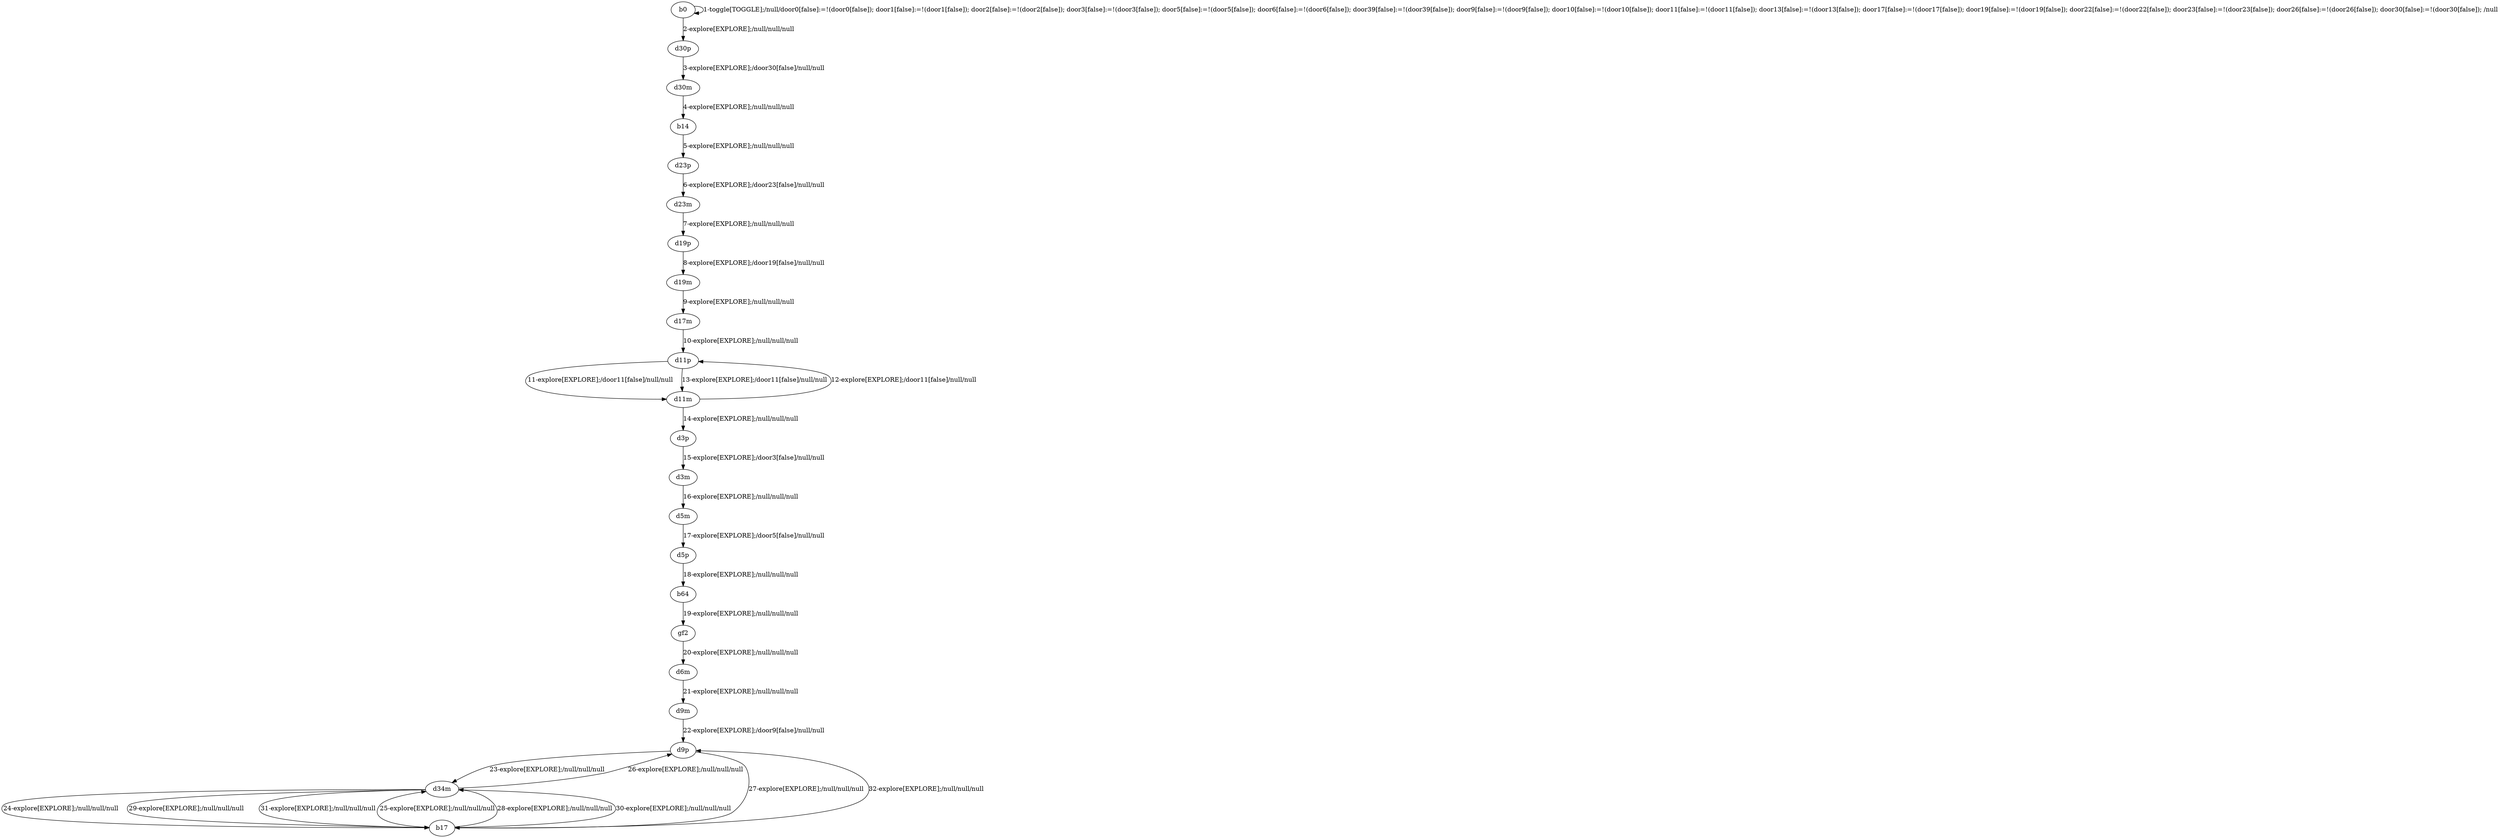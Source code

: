 # Total number of goals covered by this test: 1
# b17 --> d9p

digraph g {
"b0" -> "b0" [label = "1-toggle[TOGGLE];/null/door0[false]:=!(door0[false]); door1[false]:=!(door1[false]); door2[false]:=!(door2[false]); door3[false]:=!(door3[false]); door5[false]:=!(door5[false]); door6[false]:=!(door6[false]); door39[false]:=!(door39[false]); door9[false]:=!(door9[false]); door10[false]:=!(door10[false]); door11[false]:=!(door11[false]); door13[false]:=!(door13[false]); door17[false]:=!(door17[false]); door19[false]:=!(door19[false]); door22[false]:=!(door22[false]); door23[false]:=!(door23[false]); door26[false]:=!(door26[false]); door30[false]:=!(door30[false]); /null"];
"b0" -> "d30p" [label = "2-explore[EXPLORE];/null/null/null"];
"d30p" -> "d30m" [label = "3-explore[EXPLORE];/door30[false]/null/null"];
"d30m" -> "b14" [label = "4-explore[EXPLORE];/null/null/null"];
"b14" -> "d23p" [label = "5-explore[EXPLORE];/null/null/null"];
"d23p" -> "d23m" [label = "6-explore[EXPLORE];/door23[false]/null/null"];
"d23m" -> "d19p" [label = "7-explore[EXPLORE];/null/null/null"];
"d19p" -> "d19m" [label = "8-explore[EXPLORE];/door19[false]/null/null"];
"d19m" -> "d17m" [label = "9-explore[EXPLORE];/null/null/null"];
"d17m" -> "d11p" [label = "10-explore[EXPLORE];/null/null/null"];
"d11p" -> "d11m" [label = "11-explore[EXPLORE];/door11[false]/null/null"];
"d11m" -> "d11p" [label = "12-explore[EXPLORE];/door11[false]/null/null"];
"d11p" -> "d11m" [label = "13-explore[EXPLORE];/door11[false]/null/null"];
"d11m" -> "d3p" [label = "14-explore[EXPLORE];/null/null/null"];
"d3p" -> "d3m" [label = "15-explore[EXPLORE];/door3[false]/null/null"];
"d3m" -> "d5m" [label = "16-explore[EXPLORE];/null/null/null"];
"d5m" -> "d5p" [label = "17-explore[EXPLORE];/door5[false]/null/null"];
"d5p" -> "b64" [label = "18-explore[EXPLORE];/null/null/null"];
"b64" -> "gf2" [label = "19-explore[EXPLORE];/null/null/null"];
"gf2" -> "d6m" [label = "20-explore[EXPLORE];/null/null/null"];
"d6m" -> "d9m" [label = "21-explore[EXPLORE];/null/null/null"];
"d9m" -> "d9p" [label = "22-explore[EXPLORE];/door9[false]/null/null"];
"d9p" -> "d34m" [label = "23-explore[EXPLORE];/null/null/null"];
"d34m" -> "b17" [label = "24-explore[EXPLORE];/null/null/null"];
"b17" -> "d34m" [label = "25-explore[EXPLORE];/null/null/null"];
"d34m" -> "d9p" [label = "26-explore[EXPLORE];/null/null/null"];
"d9p" -> "b17" [label = "27-explore[EXPLORE];/null/null/null"];
"b17" -> "d34m" [label = "28-explore[EXPLORE];/null/null/null"];
"d34m" -> "b17" [label = "29-explore[EXPLORE];/null/null/null"];
"b17" -> "d34m" [label = "30-explore[EXPLORE];/null/null/null"];
"d34m" -> "b17" [label = "31-explore[EXPLORE];/null/null/null"];
"b17" -> "d9p" [label = "32-explore[EXPLORE];/null/null/null"];
}